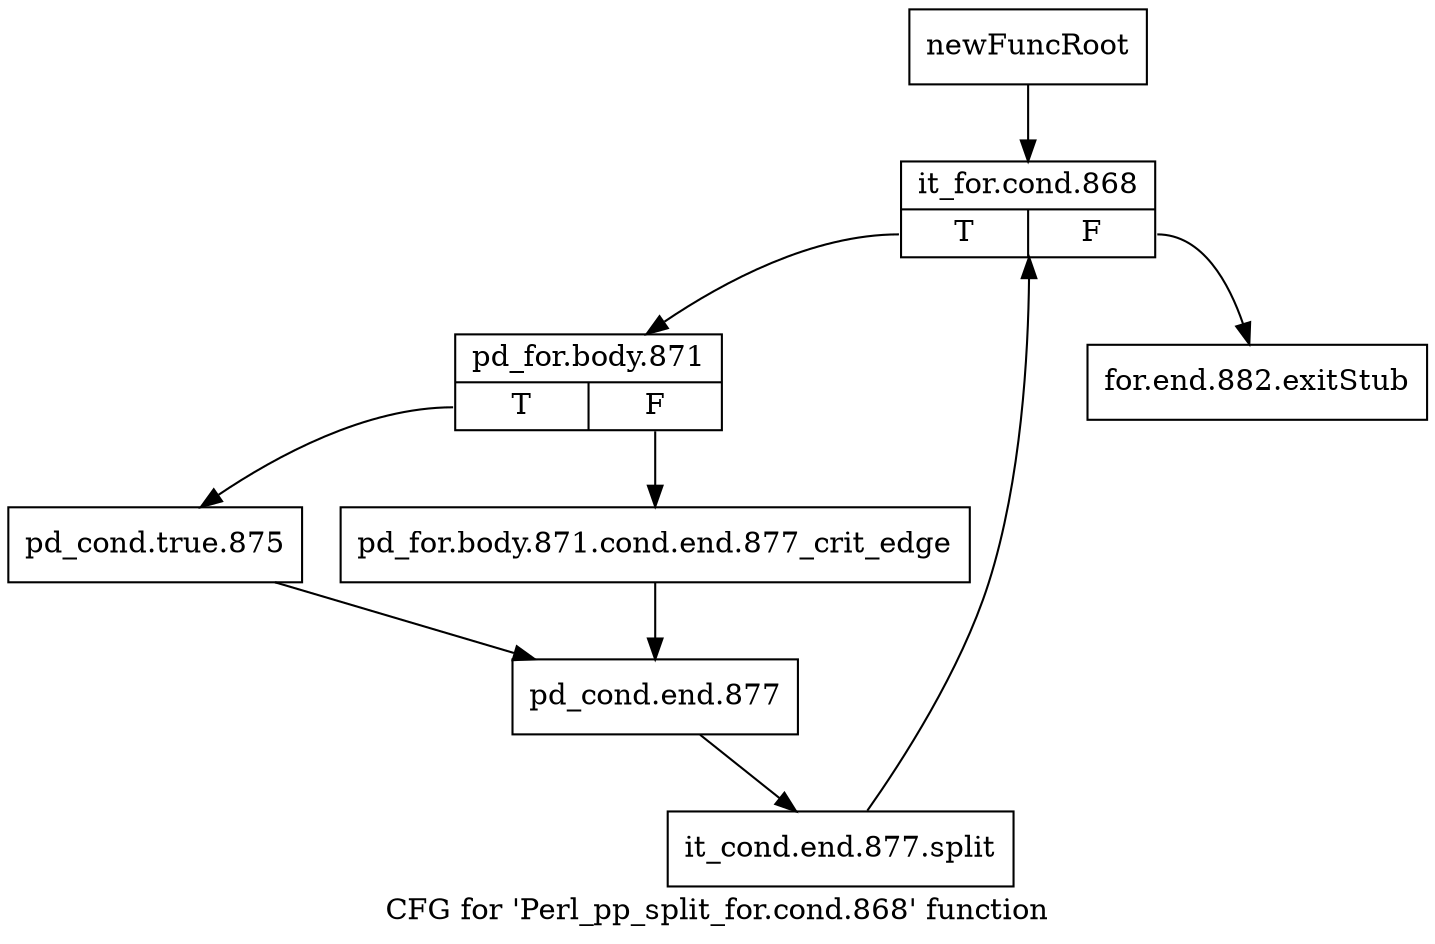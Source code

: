 digraph "CFG for 'Perl_pp_split_for.cond.868' function" {
	label="CFG for 'Perl_pp_split_for.cond.868' function";

	Node0x4be5d90 [shape=record,label="{newFuncRoot}"];
	Node0x4be5d90 -> Node0x4be5e30;
	Node0x4be5de0 [shape=record,label="{for.end.882.exitStub}"];
	Node0x4be5e30 [shape=record,label="{it_for.cond.868|{<s0>T|<s1>F}}"];
	Node0x4be5e30:s0 -> Node0x4be5e80;
	Node0x4be5e30:s1 -> Node0x4be5de0;
	Node0x4be5e80 [shape=record,label="{pd_for.body.871|{<s0>T|<s1>F}}"];
	Node0x4be5e80:s0 -> Node0x4be5f20;
	Node0x4be5e80:s1 -> Node0x4be5ed0;
	Node0x4be5ed0 [shape=record,label="{pd_for.body.871.cond.end.877_crit_edge}"];
	Node0x4be5ed0 -> Node0x4be5f70;
	Node0x4be5f20 [shape=record,label="{pd_cond.true.875}"];
	Node0x4be5f20 -> Node0x4be5f70;
	Node0x4be5f70 [shape=record,label="{pd_cond.end.877}"];
	Node0x4be5f70 -> Node0x661d9f0;
	Node0x661d9f0 [shape=record,label="{it_cond.end.877.split}"];
	Node0x661d9f0 -> Node0x4be5e30;
}

